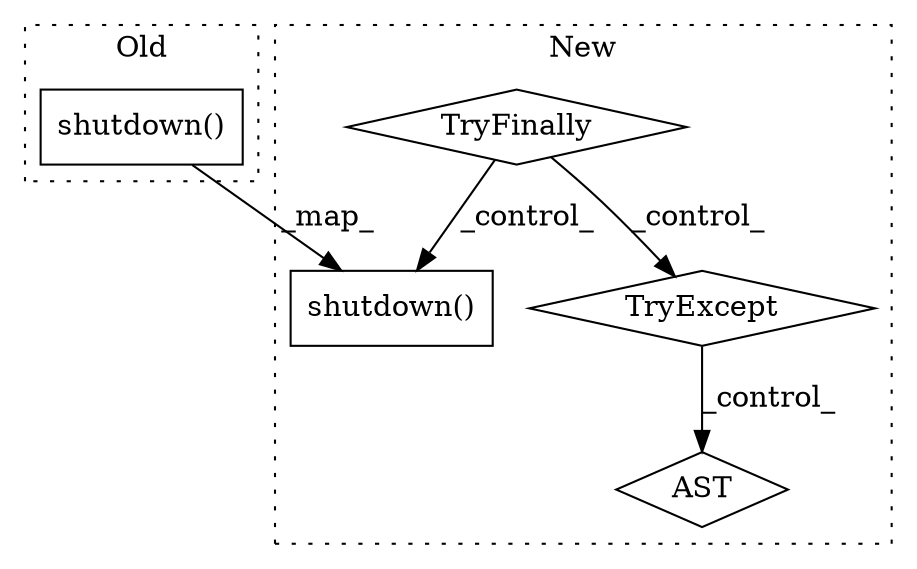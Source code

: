 digraph G {
subgraph cluster0 {
1 [label="shutdown()" a="75" s="2713" l="16" shape="box"];
label = "Old";
style="dotted";
}
subgraph cluster1 {
2 [label="shutdown()" a="75" s="5259" l="16" shape="box"];
3 [label="TryFinally" a="64" s="5045" l="0" shape="diamond"];
4 [label="AST" a="2" s="5085,0" l="7,0" shape="diamond"];
5 [label="TryExcept" a="71" s="5045" l="13" shape="diamond"];
label = "New";
style="dotted";
}
1 -> 2 [label="_map_"];
3 -> 5 [label="_control_"];
3 -> 2 [label="_control_"];
5 -> 4 [label="_control_"];
}